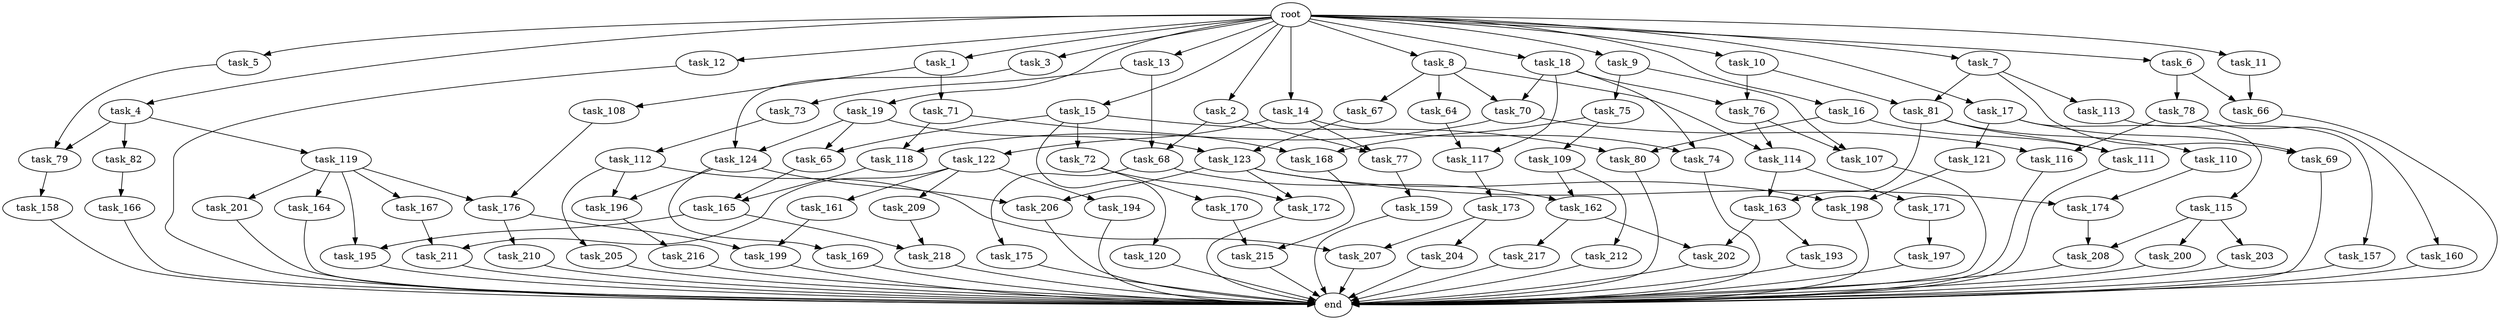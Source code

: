 digraph G {
  task_207 [size="764504178.688000"];
  task_16 [size="1.024000"];
  task_212 [size="858993459.200000"];
  task_168 [size="1717986918.400000"];
  task_115 [size="309237645.312000"];
  task_158 [size="34359738.368000"];
  task_19 [size="1.024000"];
  task_12 [size="1.024000"];
  task_172 [size="635655159.808000"];
  task_119 [size="549755813.888000"];
  task_111 [size="893353197.568000"];
  task_110 [size="858993459.200000"];
  task_113 [size="309237645.312000"];
  task_68 [size="841813590.016000"];
  task_166 [size="695784701.952000"];
  task_162 [size="1554778161.152000"];
  task_107 [size="249108103.168000"];
  task_78 [size="549755813.888000"];
  task_176 [size="1099511627.776000"];
  task_6 [size="1.024000"];
  task_108 [size="695784701.952000"];
  task_13 [size="1.024000"];
  task_123 [size="996432412.672000"];
  task_79 [size="687194767.360000"];
  task_72 [size="137438953.472000"];
  task_200 [size="420906795.008000"];
  task_5 [size="1.024000"];
  task_217 [size="549755813.888000"];
  root [size="0.000000"];
  task_202 [size="764504178.688000"];
  task_216 [size="137438953.472000"];
  task_117 [size="773094113.280000"];
  task_7 [size="1.024000"];
  task_74 [size="1554778161.152000"];
  task_75 [size="34359738.368000"];
  task_18 [size="1.024000"];
  task_1 [size="1.024000"];
  task_157 [size="214748364.800000"];
  task_198 [size="1073741824.000000"];
  task_215 [size="292057776.128000"];
  task_82 [size="549755813.888000"];
  task_203 [size="420906795.008000"];
  task_77 [size="1279900254.208000"];
  task_210 [size="695784701.952000"];
  task_165 [size="1073741824.000000"];
  task_209 [size="420906795.008000"];
  task_174 [size="352187318.272000"];
  task_11 [size="1.024000"];
  task_66 [size="584115552.256000"];
  task_4 [size="1.024000"];
  task_218 [size="730144440.320000"];
  task_173 [size="137438953.472000"];
  task_159 [size="420906795.008000"];
  task_112 [size="420906795.008000"];
  task_199 [size="1554778161.152000"];
  task_65 [size="274877906.944000"];
  task_73 [size="420906795.008000"];
  task_76 [size="1554778161.152000"];
  task_211 [size="1279900254.208000"];
  task_17 [size="1.024000"];
  task_208 [size="455266533.376000"];
  task_114 [size="249108103.168000"];
  task_10 [size="1.024000"];
  task_81 [size="1168231104.512000"];
  task_14 [size="1.024000"];
  task_163 [size="1073741824.000000"];
  task_122 [size="858993459.200000"];
  task_69 [size="618475290.624000"];
  task_118 [size="1554778161.152000"];
  task_64 [size="34359738.368000"];
  task_121 [size="309237645.312000"];
  task_15 [size="1.024000"];
  task_169 [size="420906795.008000"];
  end [size="0.000000"];
  task_164 [size="549755813.888000"];
  task_167 [size="549755813.888000"];
  task_196 [size="635655159.808000"];
  task_70 [size="730144440.320000"];
  task_160 [size="77309411.328000"];
  task_193 [size="214748364.800000"];
  task_175 [size="695784701.952000"];
  task_3 [size="1.024000"];
  task_170 [size="420906795.008000"];
  task_71 [size="695784701.952000"];
  task_197 [size="420906795.008000"];
  task_201 [size="549755813.888000"];
  task_194 [size="420906795.008000"];
  task_109 [size="858993459.200000"];
  task_8 [size="1.024000"];
  task_9 [size="1.024000"];
  task_120 [size="137438953.472000"];
  task_2 [size="1.024000"];
  task_67 [size="34359738.368000"];
  task_161 [size="420906795.008000"];
  task_80 [size="171798691.840000"];
  task_204 [size="549755813.888000"];
  task_195 [size="858993459.200000"];
  task_205 [size="214748364.800000"];
  task_116 [size="773094113.280000"];
  task_124 [size="558345748.480000"];
  task_171 [size="214748364.800000"];
  task_206 [size="635655159.808000"];

  task_207 -> end [size="1.000000"];
  task_16 -> task_111 [size="33554432.000000"];
  task_16 -> task_80 [size="33554432.000000"];
  task_212 -> end [size="1.000000"];
  task_168 -> task_215 [size="209715200.000000"];
  task_115 -> task_200 [size="411041792.000000"];
  task_115 -> task_208 [size="411041792.000000"];
  task_115 -> task_203 [size="411041792.000000"];
  task_158 -> end [size="1.000000"];
  task_19 -> task_123 [size="134217728.000000"];
  task_19 -> task_124 [size="134217728.000000"];
  task_19 -> task_65 [size="134217728.000000"];
  task_12 -> end [size="1.000000"];
  task_172 -> end [size="1.000000"];
  task_119 -> task_164 [size="536870912.000000"];
  task_119 -> task_195 [size="536870912.000000"];
  task_119 -> task_201 [size="536870912.000000"];
  task_119 -> task_176 [size="536870912.000000"];
  task_119 -> task_167 [size="536870912.000000"];
  task_111 -> end [size="1.000000"];
  task_110 -> task_174 [size="134217728.000000"];
  task_113 -> task_157 [size="209715200.000000"];
  task_68 -> task_162 [size="679477248.000000"];
  task_68 -> task_175 [size="679477248.000000"];
  task_166 -> end [size="1.000000"];
  task_162 -> task_202 [size="536870912.000000"];
  task_162 -> task_217 [size="536870912.000000"];
  task_107 -> end [size="1.000000"];
  task_78 -> task_160 [size="75497472.000000"];
  task_78 -> task_116 [size="75497472.000000"];
  task_176 -> task_210 [size="679477248.000000"];
  task_176 -> task_199 [size="679477248.000000"];
  task_6 -> task_66 [size="536870912.000000"];
  task_6 -> task_78 [size="536870912.000000"];
  task_108 -> task_176 [size="536870912.000000"];
  task_13 -> task_68 [size="411041792.000000"];
  task_13 -> task_73 [size="411041792.000000"];
  task_123 -> task_172 [size="209715200.000000"];
  task_123 -> task_174 [size="209715200.000000"];
  task_123 -> task_198 [size="209715200.000000"];
  task_123 -> task_206 [size="209715200.000000"];
  task_79 -> task_158 [size="33554432.000000"];
  task_72 -> task_170 [size="411041792.000000"];
  task_72 -> task_172 [size="411041792.000000"];
  task_200 -> end [size="1.000000"];
  task_5 -> task_79 [size="134217728.000000"];
  task_217 -> end [size="1.000000"];
  root -> task_2 [size="1.000000"];
  root -> task_7 [size="1.000000"];
  root -> task_5 [size="1.000000"];
  root -> task_11 [size="1.000000"];
  root -> task_10 [size="1.000000"];
  root -> task_16 [size="1.000000"];
  root -> task_4 [size="1.000000"];
  root -> task_17 [size="1.000000"];
  root -> task_3 [size="1.000000"];
  root -> task_13 [size="1.000000"];
  root -> task_18 [size="1.000000"];
  root -> task_9 [size="1.000000"];
  root -> task_19 [size="1.000000"];
  root -> task_6 [size="1.000000"];
  root -> task_14 [size="1.000000"];
  root -> task_8 [size="1.000000"];
  root -> task_12 [size="1.000000"];
  root -> task_15 [size="1.000000"];
  root -> task_1 [size="1.000000"];
  task_202 -> end [size="1.000000"];
  task_216 -> end [size="1.000000"];
  task_117 -> task_173 [size="134217728.000000"];
  task_7 -> task_113 [size="301989888.000000"];
  task_7 -> task_81 [size="301989888.000000"];
  task_7 -> task_69 [size="301989888.000000"];
  task_74 -> end [size="1.000000"];
  task_75 -> task_168 [size="838860800.000000"];
  task_75 -> task_109 [size="838860800.000000"];
  task_18 -> task_70 [size="679477248.000000"];
  task_18 -> task_74 [size="679477248.000000"];
  task_18 -> task_76 [size="679477248.000000"];
  task_18 -> task_117 [size="679477248.000000"];
  task_1 -> task_71 [size="679477248.000000"];
  task_1 -> task_108 [size="679477248.000000"];
  task_157 -> end [size="1.000000"];
  task_198 -> end [size="1.000000"];
  task_215 -> end [size="1.000000"];
  task_82 -> task_166 [size="679477248.000000"];
  task_203 -> end [size="1.000000"];
  task_77 -> task_159 [size="411041792.000000"];
  task_210 -> end [size="1.000000"];
  task_165 -> task_218 [size="301989888.000000"];
  task_165 -> task_195 [size="301989888.000000"];
  task_209 -> task_218 [size="411041792.000000"];
  task_174 -> task_208 [size="33554432.000000"];
  task_11 -> task_66 [size="33554432.000000"];
  task_66 -> end [size="1.000000"];
  task_4 -> task_119 [size="536870912.000000"];
  task_4 -> task_82 [size="536870912.000000"];
  task_4 -> task_79 [size="536870912.000000"];
  task_218 -> end [size="1.000000"];
  task_173 -> task_207 [size="536870912.000000"];
  task_173 -> task_204 [size="536870912.000000"];
  task_159 -> end [size="1.000000"];
  task_112 -> task_205 [size="209715200.000000"];
  task_112 -> task_207 [size="209715200.000000"];
  task_112 -> task_196 [size="209715200.000000"];
  task_199 -> end [size="1.000000"];
  task_65 -> task_165 [size="209715200.000000"];
  task_73 -> task_112 [size="411041792.000000"];
  task_76 -> task_114 [size="209715200.000000"];
  task_76 -> task_107 [size="209715200.000000"];
  task_211 -> end [size="1.000000"];
  task_17 -> task_115 [size="301989888.000000"];
  task_17 -> task_69 [size="301989888.000000"];
  task_17 -> task_121 [size="301989888.000000"];
  task_208 -> end [size="1.000000"];
  task_114 -> task_163 [size="209715200.000000"];
  task_114 -> task_171 [size="209715200.000000"];
  task_10 -> task_81 [size="838860800.000000"];
  task_10 -> task_76 [size="838860800.000000"];
  task_81 -> task_111 [size="838860800.000000"];
  task_81 -> task_163 [size="838860800.000000"];
  task_81 -> task_110 [size="838860800.000000"];
  task_14 -> task_74 [size="838860800.000000"];
  task_14 -> task_77 [size="838860800.000000"];
  task_14 -> task_122 [size="838860800.000000"];
  task_163 -> task_202 [size="209715200.000000"];
  task_163 -> task_193 [size="209715200.000000"];
  task_122 -> task_209 [size="411041792.000000"];
  task_122 -> task_161 [size="411041792.000000"];
  task_122 -> task_194 [size="411041792.000000"];
  task_122 -> task_211 [size="411041792.000000"];
  task_69 -> end [size="1.000000"];
  task_118 -> task_165 [size="838860800.000000"];
  task_64 -> task_117 [size="75497472.000000"];
  task_121 -> task_198 [size="838860800.000000"];
  task_15 -> task_120 [size="134217728.000000"];
  task_15 -> task_65 [size="134217728.000000"];
  task_15 -> task_80 [size="134217728.000000"];
  task_15 -> task_72 [size="134217728.000000"];
  task_169 -> end [size="1.000000"];
  task_164 -> end [size="1.000000"];
  task_167 -> task_211 [size="838860800.000000"];
  task_196 -> task_216 [size="134217728.000000"];
  task_70 -> task_116 [size="679477248.000000"];
  task_70 -> task_118 [size="679477248.000000"];
  task_160 -> end [size="1.000000"];
  task_193 -> end [size="1.000000"];
  task_175 -> end [size="1.000000"];
  task_3 -> task_124 [size="411041792.000000"];
  task_170 -> task_215 [size="75497472.000000"];
  task_71 -> task_168 [size="838860800.000000"];
  task_71 -> task_118 [size="838860800.000000"];
  task_197 -> end [size="1.000000"];
  task_201 -> end [size="1.000000"];
  task_194 -> end [size="1.000000"];
  task_109 -> task_212 [size="838860800.000000"];
  task_109 -> task_162 [size="838860800.000000"];
  task_8 -> task_70 [size="33554432.000000"];
  task_8 -> task_64 [size="33554432.000000"];
  task_8 -> task_67 [size="33554432.000000"];
  task_8 -> task_114 [size="33554432.000000"];
  task_9 -> task_75 [size="33554432.000000"];
  task_9 -> task_107 [size="33554432.000000"];
  task_120 -> end [size="1.000000"];
  task_2 -> task_68 [size="411041792.000000"];
  task_2 -> task_77 [size="411041792.000000"];
  task_67 -> task_123 [size="838860800.000000"];
  task_161 -> task_199 [size="838860800.000000"];
  task_80 -> end [size="1.000000"];
  task_204 -> end [size="1.000000"];
  task_195 -> end [size="1.000000"];
  task_205 -> end [size="1.000000"];
  task_116 -> end [size="1.000000"];
  task_124 -> task_169 [size="411041792.000000"];
  task_124 -> task_206 [size="411041792.000000"];
  task_124 -> task_196 [size="411041792.000000"];
  task_171 -> task_197 [size="411041792.000000"];
  task_206 -> end [size="1.000000"];
}
